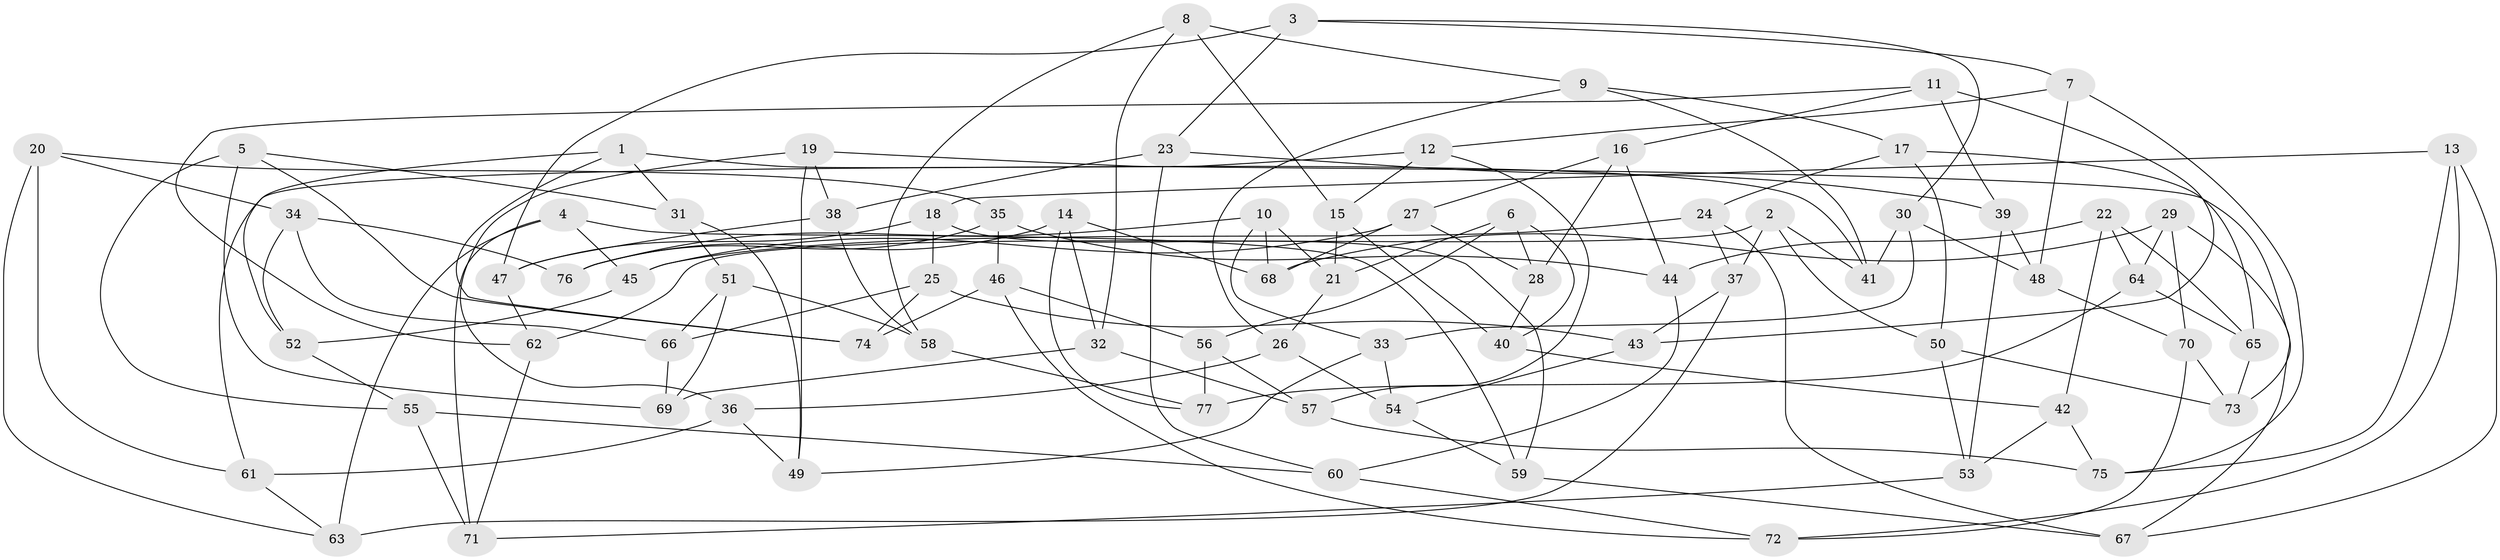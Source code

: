 // Generated by graph-tools (version 1.1) at 2025/02/03/09/25 03:02:59]
// undirected, 77 vertices, 154 edges
graph export_dot {
graph [start="1"]
  node [color=gray90,style=filled];
  1;
  2;
  3;
  4;
  5;
  6;
  7;
  8;
  9;
  10;
  11;
  12;
  13;
  14;
  15;
  16;
  17;
  18;
  19;
  20;
  21;
  22;
  23;
  24;
  25;
  26;
  27;
  28;
  29;
  30;
  31;
  32;
  33;
  34;
  35;
  36;
  37;
  38;
  39;
  40;
  41;
  42;
  43;
  44;
  45;
  46;
  47;
  48;
  49;
  50;
  51;
  52;
  53;
  54;
  55;
  56;
  57;
  58;
  59;
  60;
  61;
  62;
  63;
  64;
  65;
  66;
  67;
  68;
  69;
  70;
  71;
  72;
  73;
  74;
  75;
  76;
  77;
  1 -- 41;
  1 -- 31;
  1 -- 52;
  1 -- 74;
  2 -- 37;
  2 -- 62;
  2 -- 50;
  2 -- 41;
  3 -- 30;
  3 -- 23;
  3 -- 7;
  3 -- 47;
  4 -- 71;
  4 -- 45;
  4 -- 59;
  4 -- 63;
  5 -- 55;
  5 -- 69;
  5 -- 31;
  5 -- 74;
  6 -- 21;
  6 -- 40;
  6 -- 56;
  6 -- 28;
  7 -- 48;
  7 -- 12;
  7 -- 75;
  8 -- 58;
  8 -- 32;
  8 -- 9;
  8 -- 15;
  9 -- 26;
  9 -- 41;
  9 -- 17;
  10 -- 21;
  10 -- 33;
  10 -- 68;
  10 -- 76;
  11 -- 16;
  11 -- 62;
  11 -- 43;
  11 -- 39;
  12 -- 15;
  12 -- 61;
  12 -- 57;
  13 -- 18;
  13 -- 72;
  13 -- 67;
  13 -- 75;
  14 -- 32;
  14 -- 77;
  14 -- 68;
  14 -- 76;
  15 -- 40;
  15 -- 21;
  16 -- 28;
  16 -- 27;
  16 -- 44;
  17 -- 24;
  17 -- 65;
  17 -- 50;
  18 -- 47;
  18 -- 59;
  18 -- 25;
  19 -- 73;
  19 -- 49;
  19 -- 36;
  19 -- 38;
  20 -- 34;
  20 -- 63;
  20 -- 61;
  20 -- 35;
  21 -- 26;
  22 -- 64;
  22 -- 44;
  22 -- 42;
  22 -- 65;
  23 -- 38;
  23 -- 39;
  23 -- 60;
  24 -- 45;
  24 -- 37;
  24 -- 67;
  25 -- 74;
  25 -- 43;
  25 -- 66;
  26 -- 36;
  26 -- 54;
  27 -- 68;
  27 -- 28;
  27 -- 45;
  28 -- 40;
  29 -- 68;
  29 -- 70;
  29 -- 64;
  29 -- 67;
  30 -- 41;
  30 -- 33;
  30 -- 48;
  31 -- 51;
  31 -- 49;
  32 -- 69;
  32 -- 57;
  33 -- 49;
  33 -- 54;
  34 -- 52;
  34 -- 66;
  34 -- 76;
  35 -- 44;
  35 -- 76;
  35 -- 46;
  36 -- 49;
  36 -- 61;
  37 -- 63;
  37 -- 43;
  38 -- 47;
  38 -- 58;
  39 -- 53;
  39 -- 48;
  40 -- 42;
  42 -- 75;
  42 -- 53;
  43 -- 54;
  44 -- 60;
  45 -- 52;
  46 -- 74;
  46 -- 56;
  46 -- 72;
  47 -- 62;
  48 -- 70;
  50 -- 73;
  50 -- 53;
  51 -- 58;
  51 -- 66;
  51 -- 69;
  52 -- 55;
  53 -- 71;
  54 -- 59;
  55 -- 60;
  55 -- 71;
  56 -- 77;
  56 -- 57;
  57 -- 75;
  58 -- 77;
  59 -- 67;
  60 -- 72;
  61 -- 63;
  62 -- 71;
  64 -- 65;
  64 -- 77;
  65 -- 73;
  66 -- 69;
  70 -- 73;
  70 -- 72;
}
